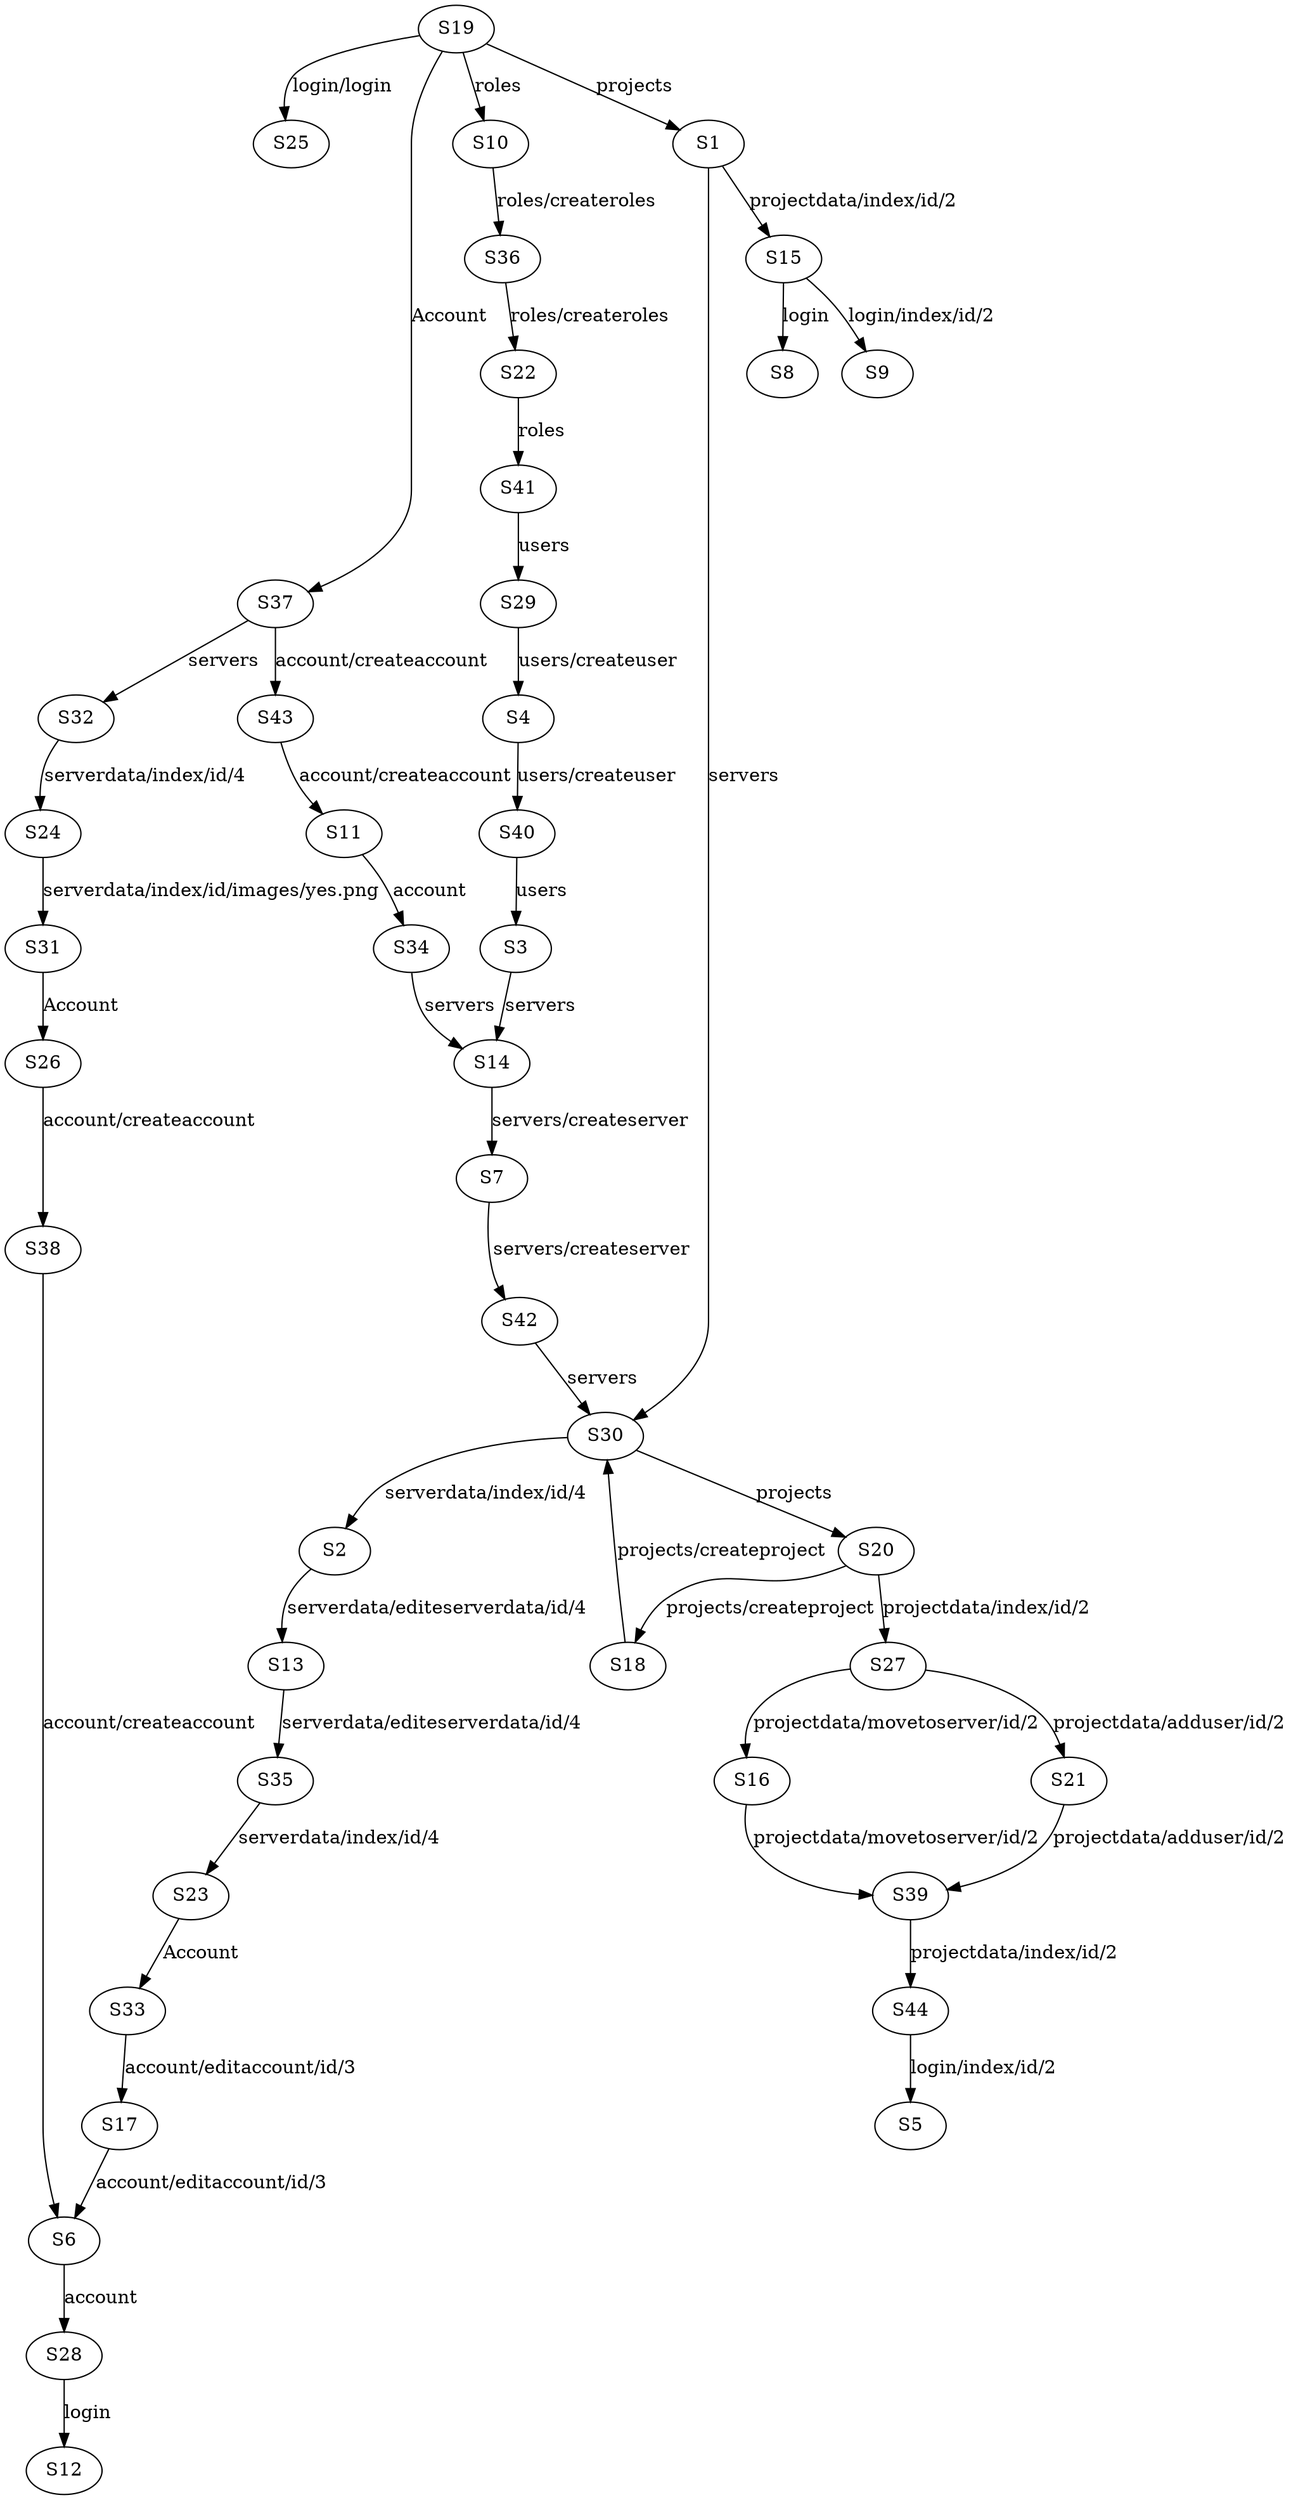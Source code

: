digraph fsm {
S19 -> S25 [label="login/login"];
S19 -> S37 [label="Account"];
S19 -> S10 [label="roles"];
S19 -> S1 [label="projects"];
S37 -> S32 [label="servers"];
S37 -> S43 [label="account/createaccount"];
S32 -> S24 [label="serverdata/index/id/4"];
S24 -> S31 [label="serverdata/index/id/images/yes.png"];
S31 -> S26 [label="Account"];
S26 -> S38 [label="account/createaccount"];
S38 -> S6 [label="account/createaccount"];
S6 -> S28 [label="account"];
S28 -> S12 [label="login"];
S43 -> S11 [label="account/createaccount"];
S11 -> S34 [label="account"];
S34 -> S14 [label="servers"];
S14 -> S7 [label="servers/createserver"];
S7 -> S42 [label="servers/createserver"];
S42 -> S30 [label="servers"];
S30 -> S20 [label="projects"];
S30 -> S2 [label="serverdata/index/id/4"];
S20 -> S27 [label="projectdata/index/id/2"];
S20 -> S18 [label="projects/createproject"];
S27 -> S16 [label="projectdata/movetoserver/id/2"];
S27 -> S21 [label="projectdata/adduser/id/2"];
S16 -> S39 [label="projectdata/movetoserver/id/2"];
S39 -> S44 [label="projectdata/index/id/2"];
S44 -> S5 [label="login/index/id/2"];
S21 -> S39 [label="projectdata/adduser/id/2"];
S18 -> S30 [label="projects/createproject"];
S2 -> S13 [label="serverdata/editeserverdata/id/4"];
S13 -> S35 [label="serverdata/editeserverdata/id/4"];
S35 -> S23 [label="serverdata/index/id/4"];
S23 -> S33 [label="Account"];
S33 -> S17 [label="account/editaccount/id/3"];
S17 -> S6 [label="account/editaccount/id/3"];
S10 -> S36 [label="roles/createroles"];
S36 -> S22 [label="roles/createroles"];
S22 -> S41 [label="roles"];
S41 -> S29 [label="users"];
S29 -> S4 [label="users/createuser"];
S4 -> S40 [label="users/createuser"];
S40 -> S3 [label="users"];
S3 -> S14 [label="servers"];
S1 -> S15 [label="projectdata/index/id/2"];
S1 -> S30 [label="servers"];
S15 -> S9 [label="login/index/id/2"];
S15 -> S8 [label="login"];
}
